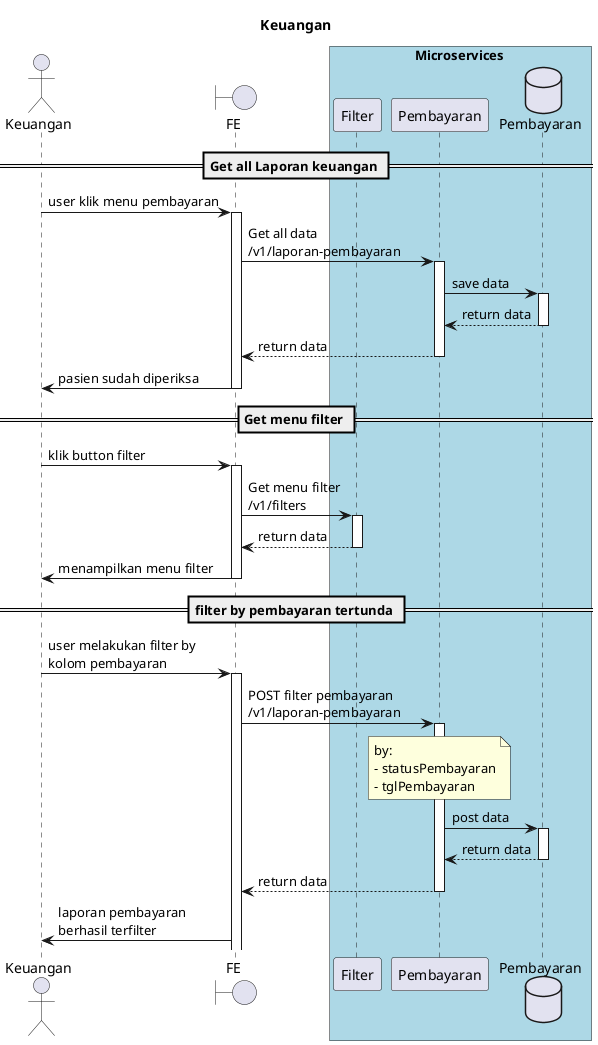 @startuml "Keuangan"

title "Keuangan"


actor Keuangan as user
boundary "FE" as fe

box Microservices #LightBlue
participant "Filter" as msFilter
participant "Pembayaran" as msPembayaran
database "Pembayaran" as dbPembayaran
end box

== Get all Laporan keuangan ==
user -> fe++ : user klik menu pembayaran
fe-> msPembayaran ++: Get all data\n/v1/laporan-pembayaran
msPembayaran ->dbPembayaran++ : save data
dbPembayaran-->msPembayaran--: return data
msPembayaran-->fe--: return data
fe->user --: pasien sudah diperiksa

== Get menu filter ==
user -> fe++ : klik button filter
fe-> msFilter ++: Get menu filter\n/v1/filters
' note over msFilter
'     by:
'     - paymentStatus
'     - date
' end note
msFilter-->fe--: return data
fe->user-- : menampilkan menu filter

== filter by pembayaran tertunda ==
user -> fe++ : user melakukan filter by \nkolom pembayaran
fe-> msPembayaran ++: POST filter pembayaran\n/v1/laporan-pembayaran
note over msPembayaran
    by:
    - statusPembayaran
    - tglPembayaran
end note
msPembayaran ->dbPembayaran++ : post data
dbPembayaran-->msPembayaran--: return data
msPembayaran-->fe--: return data
fe->user : laporan pembayaran \nberhasil terfilter
@enduml